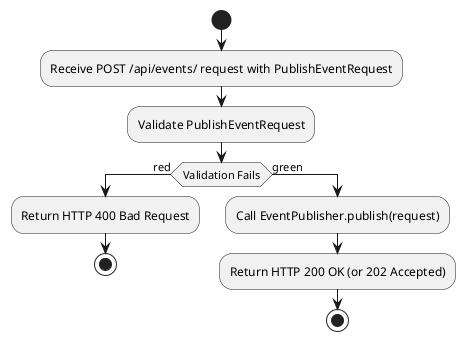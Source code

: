 @startuml
start
:Receive POST /api/events/ request with PublishEventRequest;
:Validate PublishEventRequest;
if (Validation Fails) then (red)
  :Return HTTP 400 Bad Request;
  stop
else (green)
  :Call EventPublisher.publish(request);
  :Return HTTP 200 OK (or 202 Accepted);
  stop
endif
@enduml
